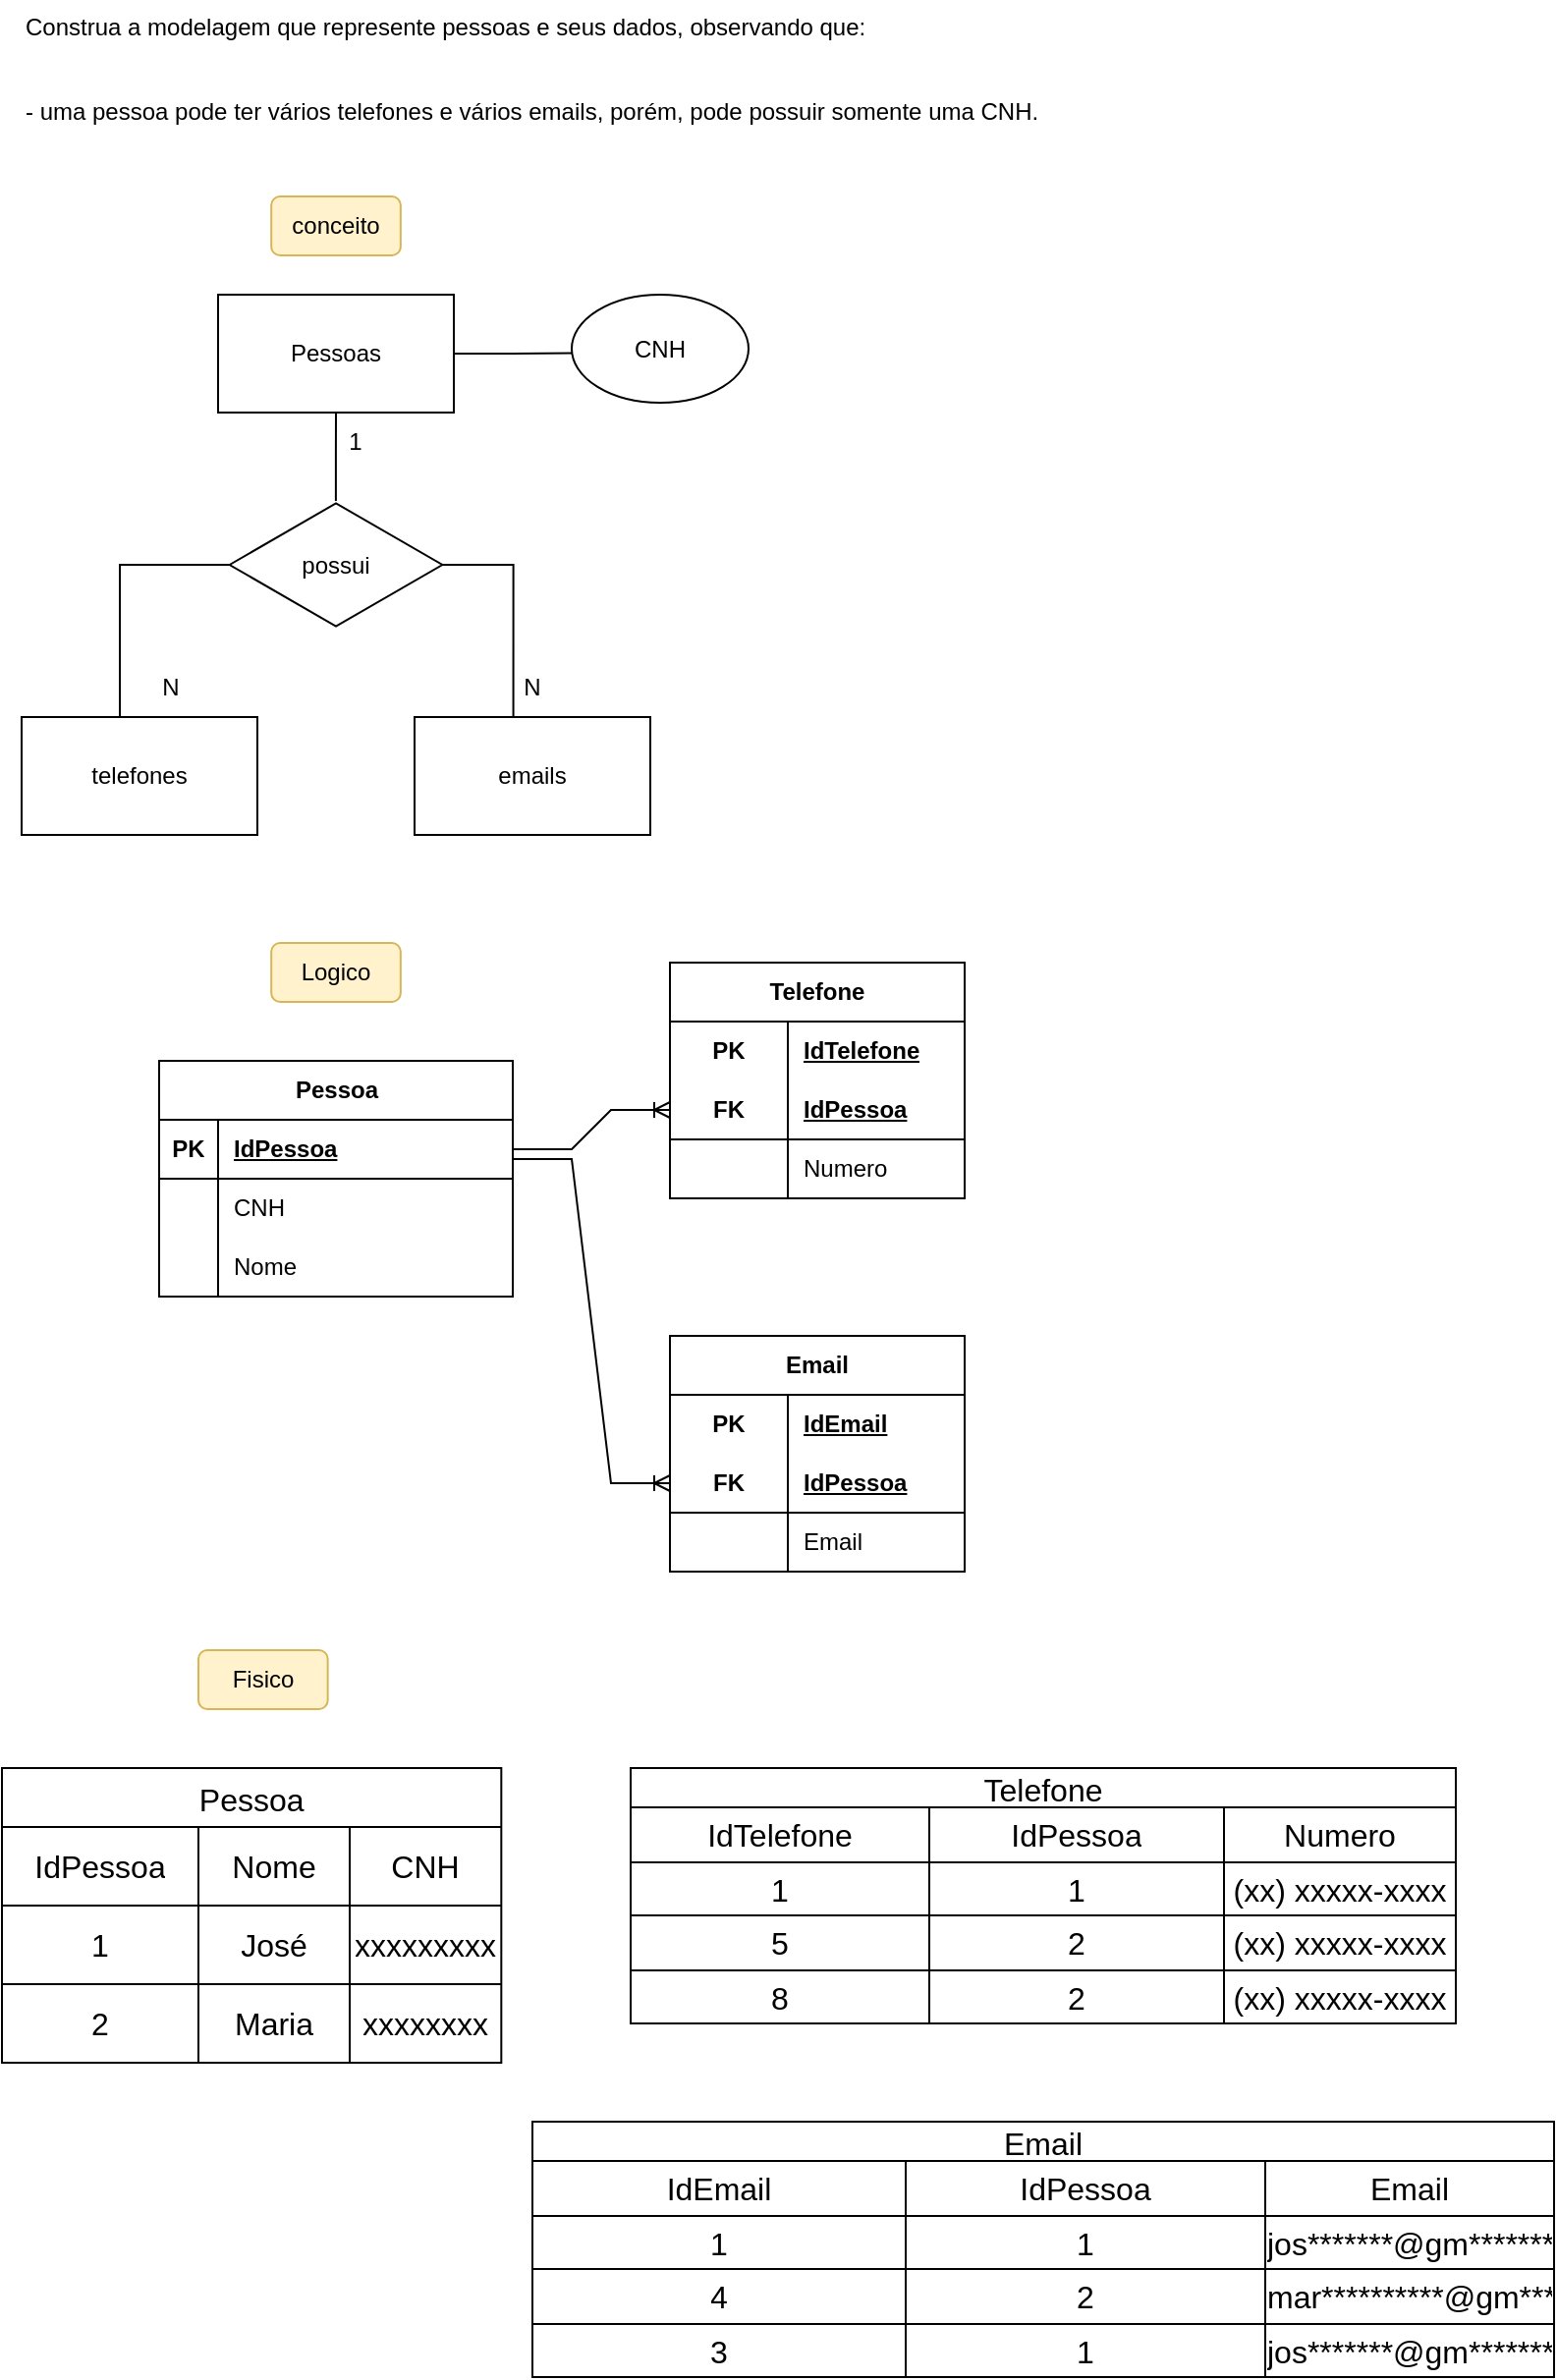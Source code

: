 <mxfile version="21.6.5" type="device">
  <diagram id="C5RBs43oDa-KdzZeNtuy" name="Page-1">
    <mxGraphModel dx="1036" dy="617" grid="1" gridSize="10" guides="1" tooltips="1" connect="1" arrows="1" fold="1" page="1" pageScale="1" pageWidth="827" pageHeight="1169" math="0" shadow="0">
      <root>
        <mxCell id="WIyWlLk6GJQsqaUBKTNV-0" />
        <mxCell id="WIyWlLk6GJQsqaUBKTNV-1" parent="WIyWlLk6GJQsqaUBKTNV-0" />
        <mxCell id="YR-QyGzAPfWDyEExHiRZ-4" style="edgeStyle=orthogonalEdgeStyle;rounded=0;orthogonalLoop=1;jettySize=auto;html=1;entryX=0.5;entryY=1;entryDx=0;entryDy=0;endArrow=none;endFill=0;" parent="WIyWlLk6GJQsqaUBKTNV-1" source="OP45eXiT8wmOVoESfCre-8" target="YR-QyGzAPfWDyEExHiRZ-0" edge="1">
          <mxGeometry relative="1" as="geometry">
            <Array as="points" />
          </mxGeometry>
        </mxCell>
        <mxCell id="YR-QyGzAPfWDyEExHiRZ-7" style="edgeStyle=orthogonalEdgeStyle;rounded=0;orthogonalLoop=1;jettySize=auto;html=1;entryX=0.338;entryY=1.035;entryDx=0;entryDy=0;entryPerimeter=0;endArrow=none;endFill=0;" parent="WIyWlLk6GJQsqaUBKTNV-1" source="OP45eXiT8wmOVoESfCre-8" target="OP45eXiT8wmOVoESfCre-15" edge="1">
          <mxGeometry relative="1" as="geometry" />
        </mxCell>
        <mxCell id="YR-QyGzAPfWDyEExHiRZ-8" style="edgeStyle=orthogonalEdgeStyle;rounded=0;orthogonalLoop=1;jettySize=auto;html=1;entryX=0.082;entryY=1.004;entryDx=0;entryDy=0;entryPerimeter=0;endArrow=none;endFill=0;" parent="WIyWlLk6GJQsqaUBKTNV-1" source="OP45eXiT8wmOVoESfCre-8" target="OP45eXiT8wmOVoESfCre-14" edge="1">
          <mxGeometry relative="1" as="geometry">
            <Array as="points">
              <mxPoint x="80" y="328" />
              <mxPoint x="80" y="405" />
            </Array>
          </mxGeometry>
        </mxCell>
        <mxCell id="OP45eXiT8wmOVoESfCre-8" value="possui" style="html=1;whiteSpace=wrap;aspect=fixed;shape=isoRectangle;" parent="WIyWlLk6GJQsqaUBKTNV-1" vertex="1">
          <mxGeometry x="135.84" y="295" width="108.33" height="65" as="geometry" />
        </mxCell>
        <mxCell id="OP45eXiT8wmOVoESfCre-11" value="1" style="text;html=1;strokeColor=none;fillColor=none;align=center;verticalAlign=middle;whiteSpace=wrap;rounded=0;" parent="WIyWlLk6GJQsqaUBKTNV-1" vertex="1">
          <mxGeometry x="170" y="250" width="60" height="30" as="geometry" />
        </mxCell>
        <mxCell id="OP45eXiT8wmOVoESfCre-14" value="N" style="text;html=1;strokeColor=none;fillColor=none;align=center;verticalAlign=middle;whiteSpace=wrap;rounded=0;" parent="WIyWlLk6GJQsqaUBKTNV-1" vertex="1">
          <mxGeometry x="75.84" y="375" width="60" height="30" as="geometry" />
        </mxCell>
        <mxCell id="OP45eXiT8wmOVoESfCre-15" value="N" style="text;html=1;strokeColor=none;fillColor=none;align=center;verticalAlign=middle;whiteSpace=wrap;rounded=0;" parent="WIyWlLk6GJQsqaUBKTNV-1" vertex="1">
          <mxGeometry x="260" y="375" width="60" height="30" as="geometry" />
        </mxCell>
        <mxCell id="YR-QyGzAPfWDyEExHiRZ-11" style="edgeStyle=orthogonalEdgeStyle;rounded=0;orthogonalLoop=1;jettySize=auto;html=1;entryX=0.006;entryY=0.54;entryDx=0;entryDy=0;entryPerimeter=0;endArrow=none;endFill=0;" parent="WIyWlLk6GJQsqaUBKTNV-1" source="YR-QyGzAPfWDyEExHiRZ-0" target="YR-QyGzAPfWDyEExHiRZ-10" edge="1">
          <mxGeometry relative="1" as="geometry" />
        </mxCell>
        <mxCell id="YR-QyGzAPfWDyEExHiRZ-0" value="Pessoas" style="rounded=0;whiteSpace=wrap;html=1;" parent="WIyWlLk6GJQsqaUBKTNV-1" vertex="1">
          <mxGeometry x="130" y="190" width="120" height="60" as="geometry" />
        </mxCell>
        <mxCell id="YR-QyGzAPfWDyEExHiRZ-5" value="telefones" style="rounded=0;whiteSpace=wrap;html=1;" parent="WIyWlLk6GJQsqaUBKTNV-1" vertex="1">
          <mxGeometry x="30" y="405" width="120" height="60" as="geometry" />
        </mxCell>
        <mxCell id="YR-QyGzAPfWDyEExHiRZ-6" value="emails" style="rounded=0;whiteSpace=wrap;html=1;" parent="WIyWlLk6GJQsqaUBKTNV-1" vertex="1">
          <mxGeometry x="230" y="405" width="120" height="60" as="geometry" />
        </mxCell>
        <mxCell id="YR-QyGzAPfWDyEExHiRZ-10" value="CNH" style="ellipse;whiteSpace=wrap;html=1;" parent="WIyWlLk6GJQsqaUBKTNV-1" vertex="1">
          <mxGeometry x="310" y="190" width="90" height="55" as="geometry" />
        </mxCell>
        <mxCell id="vU0QSqsopvDjh8uXbhII-0" value="Construa a modelagem que represente pessoas e seus dados, observando que:&#xa;&#xa;&#xa;- uma pessoa pode ter vários telefones e vários emails, porém, pode possuir somente uma CNH." style="text;whiteSpace=wrap;" parent="WIyWlLk6GJQsqaUBKTNV-1" vertex="1">
          <mxGeometry x="30" y="40" width="560" height="80" as="geometry" />
        </mxCell>
        <mxCell id="LzH7GD0tBU6eNqVefj6r-0" value="conceito" style="rounded=1;whiteSpace=wrap;html=1;fillColor=#fff2cc;strokeColor=#d6b656;" parent="WIyWlLk6GJQsqaUBKTNV-1" vertex="1">
          <mxGeometry x="157.09" y="140" width="65.83" height="30" as="geometry" />
        </mxCell>
        <mxCell id="LzH7GD0tBU6eNqVefj6r-1" value="Logico" style="rounded=1;whiteSpace=wrap;html=1;fillColor=#fff2cc;strokeColor=#d6b656;" parent="WIyWlLk6GJQsqaUBKTNV-1" vertex="1">
          <mxGeometry x="157.09" y="520" width="65.83" height="30" as="geometry" />
        </mxCell>
        <mxCell id="LzH7GD0tBU6eNqVefj6r-2" value="Pessoa" style="shape=table;startSize=30;container=1;collapsible=1;childLayout=tableLayout;fixedRows=1;rowLines=0;fontStyle=1;align=center;resizeLast=1;html=1;" parent="WIyWlLk6GJQsqaUBKTNV-1" vertex="1">
          <mxGeometry x="100" y="580" width="180" height="120" as="geometry" />
        </mxCell>
        <mxCell id="LzH7GD0tBU6eNqVefj6r-3" value="" style="shape=tableRow;horizontal=0;startSize=0;swimlaneHead=0;swimlaneBody=0;fillColor=none;collapsible=0;dropTarget=0;points=[[0,0.5],[1,0.5]];portConstraint=eastwest;top=0;left=0;right=0;bottom=1;" parent="LzH7GD0tBU6eNqVefj6r-2" vertex="1">
          <mxGeometry y="30" width="180" height="30" as="geometry" />
        </mxCell>
        <mxCell id="LzH7GD0tBU6eNqVefj6r-4" value="PK" style="shape=partialRectangle;connectable=0;fillColor=none;top=0;left=0;bottom=0;right=0;fontStyle=1;overflow=hidden;whiteSpace=wrap;html=1;" parent="LzH7GD0tBU6eNqVefj6r-3" vertex="1">
          <mxGeometry width="30" height="30" as="geometry">
            <mxRectangle width="30" height="30" as="alternateBounds" />
          </mxGeometry>
        </mxCell>
        <mxCell id="LzH7GD0tBU6eNqVefj6r-5" value="IdPessoa" style="shape=partialRectangle;connectable=0;fillColor=none;top=0;left=0;bottom=0;right=0;align=left;spacingLeft=6;fontStyle=5;overflow=hidden;whiteSpace=wrap;html=1;" parent="LzH7GD0tBU6eNqVefj6r-3" vertex="1">
          <mxGeometry x="30" width="150" height="30" as="geometry">
            <mxRectangle width="150" height="30" as="alternateBounds" />
          </mxGeometry>
        </mxCell>
        <mxCell id="LzH7GD0tBU6eNqVefj6r-6" value="" style="shape=tableRow;horizontal=0;startSize=0;swimlaneHead=0;swimlaneBody=0;fillColor=none;collapsible=0;dropTarget=0;points=[[0,0.5],[1,0.5]];portConstraint=eastwest;top=0;left=0;right=0;bottom=0;" parent="LzH7GD0tBU6eNqVefj6r-2" vertex="1">
          <mxGeometry y="60" width="180" height="30" as="geometry" />
        </mxCell>
        <mxCell id="LzH7GD0tBU6eNqVefj6r-7" value="" style="shape=partialRectangle;connectable=0;fillColor=none;top=0;left=0;bottom=0;right=0;editable=1;overflow=hidden;whiteSpace=wrap;html=1;" parent="LzH7GD0tBU6eNqVefj6r-6" vertex="1">
          <mxGeometry width="30" height="30" as="geometry">
            <mxRectangle width="30" height="30" as="alternateBounds" />
          </mxGeometry>
        </mxCell>
        <mxCell id="LzH7GD0tBU6eNqVefj6r-8" value="CNH" style="shape=partialRectangle;connectable=0;fillColor=none;top=0;left=0;bottom=0;right=0;align=left;spacingLeft=6;overflow=hidden;whiteSpace=wrap;html=1;" parent="LzH7GD0tBU6eNqVefj6r-6" vertex="1">
          <mxGeometry x="30" width="150" height="30" as="geometry">
            <mxRectangle width="150" height="30" as="alternateBounds" />
          </mxGeometry>
        </mxCell>
        <mxCell id="LzH7GD0tBU6eNqVefj6r-9" value="" style="shape=tableRow;horizontal=0;startSize=0;swimlaneHead=0;swimlaneBody=0;fillColor=none;collapsible=0;dropTarget=0;points=[[0,0.5],[1,0.5]];portConstraint=eastwest;top=0;left=0;right=0;bottom=0;" parent="LzH7GD0tBU6eNqVefj6r-2" vertex="1">
          <mxGeometry y="90" width="180" height="30" as="geometry" />
        </mxCell>
        <mxCell id="LzH7GD0tBU6eNqVefj6r-10" value="" style="shape=partialRectangle;connectable=0;fillColor=none;top=0;left=0;bottom=0;right=0;editable=1;overflow=hidden;whiteSpace=wrap;html=1;" parent="LzH7GD0tBU6eNqVefj6r-9" vertex="1">
          <mxGeometry width="30" height="30" as="geometry">
            <mxRectangle width="30" height="30" as="alternateBounds" />
          </mxGeometry>
        </mxCell>
        <mxCell id="LzH7GD0tBU6eNqVefj6r-11" value="Nome" style="shape=partialRectangle;connectable=0;fillColor=none;top=0;left=0;bottom=0;right=0;align=left;spacingLeft=6;overflow=hidden;whiteSpace=wrap;html=1;" parent="LzH7GD0tBU6eNqVefj6r-9" vertex="1">
          <mxGeometry x="30" width="150" height="30" as="geometry">
            <mxRectangle width="150" height="30" as="alternateBounds" />
          </mxGeometry>
        </mxCell>
        <mxCell id="ucMvv0VgBF_GwVwZm3p2-0" value="Telefone" style="shape=table;startSize=30;container=1;collapsible=1;childLayout=tableLayout;fixedRows=1;rowLines=0;fontStyle=1;align=center;resizeLast=1;html=1;whiteSpace=wrap;" parent="WIyWlLk6GJQsqaUBKTNV-1" vertex="1">
          <mxGeometry x="360" y="530" width="150" height="120" as="geometry" />
        </mxCell>
        <mxCell id="ucMvv0VgBF_GwVwZm3p2-1" value="" style="shape=tableRow;horizontal=0;startSize=0;swimlaneHead=0;swimlaneBody=0;fillColor=none;collapsible=0;dropTarget=0;points=[[0,0.5],[1,0.5]];portConstraint=eastwest;top=0;left=0;right=0;bottom=0;html=1;" parent="ucMvv0VgBF_GwVwZm3p2-0" vertex="1">
          <mxGeometry y="30" width="150" height="30" as="geometry" />
        </mxCell>
        <mxCell id="ucMvv0VgBF_GwVwZm3p2-2" value="PK" style="shape=partialRectangle;connectable=0;fillColor=none;top=0;left=0;bottom=0;right=0;fontStyle=1;overflow=hidden;html=1;whiteSpace=wrap;" parent="ucMvv0VgBF_GwVwZm3p2-1" vertex="1">
          <mxGeometry width="60" height="30" as="geometry">
            <mxRectangle width="60" height="30" as="alternateBounds" />
          </mxGeometry>
        </mxCell>
        <mxCell id="ucMvv0VgBF_GwVwZm3p2-3" value="IdTelefone" style="shape=partialRectangle;connectable=0;fillColor=none;top=0;left=0;bottom=0;right=0;align=left;spacingLeft=6;fontStyle=5;overflow=hidden;html=1;whiteSpace=wrap;" parent="ucMvv0VgBF_GwVwZm3p2-1" vertex="1">
          <mxGeometry x="60" width="90" height="30" as="geometry">
            <mxRectangle width="90" height="30" as="alternateBounds" />
          </mxGeometry>
        </mxCell>
        <mxCell id="ucMvv0VgBF_GwVwZm3p2-4" value="" style="shape=tableRow;horizontal=0;startSize=0;swimlaneHead=0;swimlaneBody=0;fillColor=none;collapsible=0;dropTarget=0;points=[[0,0.5],[1,0.5]];portConstraint=eastwest;top=0;left=0;right=0;bottom=1;html=1;" parent="ucMvv0VgBF_GwVwZm3p2-0" vertex="1">
          <mxGeometry y="60" width="150" height="30" as="geometry" />
        </mxCell>
        <mxCell id="ucMvv0VgBF_GwVwZm3p2-5" value="FK" style="shape=partialRectangle;connectable=0;fillColor=none;top=0;left=0;bottom=0;right=0;fontStyle=1;overflow=hidden;html=1;whiteSpace=wrap;" parent="ucMvv0VgBF_GwVwZm3p2-4" vertex="1">
          <mxGeometry width="60" height="30" as="geometry">
            <mxRectangle width="60" height="30" as="alternateBounds" />
          </mxGeometry>
        </mxCell>
        <mxCell id="ucMvv0VgBF_GwVwZm3p2-6" value="IdPessoa" style="shape=partialRectangle;connectable=0;fillColor=none;top=0;left=0;bottom=0;right=0;align=left;spacingLeft=6;fontStyle=5;overflow=hidden;html=1;whiteSpace=wrap;" parent="ucMvv0VgBF_GwVwZm3p2-4" vertex="1">
          <mxGeometry x="60" width="90" height="30" as="geometry">
            <mxRectangle width="90" height="30" as="alternateBounds" />
          </mxGeometry>
        </mxCell>
        <mxCell id="ucMvv0VgBF_GwVwZm3p2-7" value="" style="shape=tableRow;horizontal=0;startSize=0;swimlaneHead=0;swimlaneBody=0;fillColor=none;collapsible=0;dropTarget=0;points=[[0,0.5],[1,0.5]];portConstraint=eastwest;top=0;left=0;right=0;bottom=0;html=1;" parent="ucMvv0VgBF_GwVwZm3p2-0" vertex="1">
          <mxGeometry y="90" width="150" height="30" as="geometry" />
        </mxCell>
        <mxCell id="ucMvv0VgBF_GwVwZm3p2-8" value="" style="shape=partialRectangle;connectable=0;fillColor=none;top=0;left=0;bottom=0;right=0;editable=1;overflow=hidden;html=1;whiteSpace=wrap;" parent="ucMvv0VgBF_GwVwZm3p2-7" vertex="1">
          <mxGeometry width="60" height="30" as="geometry">
            <mxRectangle width="60" height="30" as="alternateBounds" />
          </mxGeometry>
        </mxCell>
        <mxCell id="ucMvv0VgBF_GwVwZm3p2-9" value="Numero" style="shape=partialRectangle;connectable=0;fillColor=none;top=0;left=0;bottom=0;right=0;align=left;spacingLeft=6;overflow=hidden;html=1;whiteSpace=wrap;" parent="ucMvv0VgBF_GwVwZm3p2-7" vertex="1">
          <mxGeometry x="60" width="90" height="30" as="geometry">
            <mxRectangle width="90" height="30" as="alternateBounds" />
          </mxGeometry>
        </mxCell>
        <mxCell id="ucMvv0VgBF_GwVwZm3p2-13" value="Email" style="shape=table;startSize=30;container=1;collapsible=1;childLayout=tableLayout;fixedRows=1;rowLines=0;fontStyle=1;align=center;resizeLast=1;html=1;whiteSpace=wrap;" parent="WIyWlLk6GJQsqaUBKTNV-1" vertex="1">
          <mxGeometry x="360" y="720" width="150" height="120" as="geometry" />
        </mxCell>
        <mxCell id="ucMvv0VgBF_GwVwZm3p2-14" value="" style="shape=tableRow;horizontal=0;startSize=0;swimlaneHead=0;swimlaneBody=0;fillColor=none;collapsible=0;dropTarget=0;points=[[0,0.5],[1,0.5]];portConstraint=eastwest;top=0;left=0;right=0;bottom=0;html=1;" parent="ucMvv0VgBF_GwVwZm3p2-13" vertex="1">
          <mxGeometry y="30" width="150" height="30" as="geometry" />
        </mxCell>
        <mxCell id="ucMvv0VgBF_GwVwZm3p2-15" value="PK" style="shape=partialRectangle;connectable=0;fillColor=none;top=0;left=0;bottom=0;right=0;fontStyle=1;overflow=hidden;html=1;whiteSpace=wrap;" parent="ucMvv0VgBF_GwVwZm3p2-14" vertex="1">
          <mxGeometry width="60" height="30" as="geometry">
            <mxRectangle width="60" height="30" as="alternateBounds" />
          </mxGeometry>
        </mxCell>
        <mxCell id="ucMvv0VgBF_GwVwZm3p2-16" value="IdEmail" style="shape=partialRectangle;connectable=0;fillColor=none;top=0;left=0;bottom=0;right=0;align=left;spacingLeft=6;fontStyle=5;overflow=hidden;html=1;whiteSpace=wrap;" parent="ucMvv0VgBF_GwVwZm3p2-14" vertex="1">
          <mxGeometry x="60" width="90" height="30" as="geometry">
            <mxRectangle width="90" height="30" as="alternateBounds" />
          </mxGeometry>
        </mxCell>
        <mxCell id="ucMvv0VgBF_GwVwZm3p2-17" value="" style="shape=tableRow;horizontal=0;startSize=0;swimlaneHead=0;swimlaneBody=0;fillColor=none;collapsible=0;dropTarget=0;points=[[0,0.5],[1,0.5]];portConstraint=eastwest;top=0;left=0;right=0;bottom=1;html=1;" parent="ucMvv0VgBF_GwVwZm3p2-13" vertex="1">
          <mxGeometry y="60" width="150" height="30" as="geometry" />
        </mxCell>
        <mxCell id="ucMvv0VgBF_GwVwZm3p2-18" value="FK" style="shape=partialRectangle;connectable=0;fillColor=none;top=0;left=0;bottom=0;right=0;fontStyle=1;overflow=hidden;html=1;whiteSpace=wrap;" parent="ucMvv0VgBF_GwVwZm3p2-17" vertex="1">
          <mxGeometry width="60" height="30" as="geometry">
            <mxRectangle width="60" height="30" as="alternateBounds" />
          </mxGeometry>
        </mxCell>
        <mxCell id="ucMvv0VgBF_GwVwZm3p2-19" value="IdPessoa" style="shape=partialRectangle;connectable=0;fillColor=none;top=0;left=0;bottom=0;right=0;align=left;spacingLeft=6;fontStyle=5;overflow=hidden;html=1;whiteSpace=wrap;" parent="ucMvv0VgBF_GwVwZm3p2-17" vertex="1">
          <mxGeometry x="60" width="90" height="30" as="geometry">
            <mxRectangle width="90" height="30" as="alternateBounds" />
          </mxGeometry>
        </mxCell>
        <mxCell id="ucMvv0VgBF_GwVwZm3p2-20" value="" style="shape=tableRow;horizontal=0;startSize=0;swimlaneHead=0;swimlaneBody=0;fillColor=none;collapsible=0;dropTarget=0;points=[[0,0.5],[1,0.5]];portConstraint=eastwest;top=0;left=0;right=0;bottom=0;html=1;" parent="ucMvv0VgBF_GwVwZm3p2-13" vertex="1">
          <mxGeometry y="90" width="150" height="30" as="geometry" />
        </mxCell>
        <mxCell id="ucMvv0VgBF_GwVwZm3p2-21" value="" style="shape=partialRectangle;connectable=0;fillColor=none;top=0;left=0;bottom=0;right=0;editable=1;overflow=hidden;html=1;whiteSpace=wrap;" parent="ucMvv0VgBF_GwVwZm3p2-20" vertex="1">
          <mxGeometry width="60" height="30" as="geometry">
            <mxRectangle width="60" height="30" as="alternateBounds" />
          </mxGeometry>
        </mxCell>
        <mxCell id="ucMvv0VgBF_GwVwZm3p2-22" value="Email" style="shape=partialRectangle;connectable=0;fillColor=none;top=0;left=0;bottom=0;right=0;align=left;spacingLeft=6;overflow=hidden;html=1;whiteSpace=wrap;" parent="ucMvv0VgBF_GwVwZm3p2-20" vertex="1">
          <mxGeometry x="60" width="90" height="30" as="geometry">
            <mxRectangle width="90" height="30" as="alternateBounds" />
          </mxGeometry>
        </mxCell>
        <mxCell id="ucMvv0VgBF_GwVwZm3p2-23" value="" style="edgeStyle=entityRelationEdgeStyle;fontSize=12;html=1;endArrow=ERoneToMany;rounded=0;entryX=0;entryY=0.5;entryDx=0;entryDy=0;" parent="WIyWlLk6GJQsqaUBKTNV-1" target="ucMvv0VgBF_GwVwZm3p2-17" edge="1">
          <mxGeometry width="100" height="100" relative="1" as="geometry">
            <mxPoint x="280" y="630" as="sourcePoint" />
            <mxPoint x="490" y="590" as="targetPoint" />
          </mxGeometry>
        </mxCell>
        <mxCell id="ucMvv0VgBF_GwVwZm3p2-24" value="" style="edgeStyle=entityRelationEdgeStyle;fontSize=12;html=1;endArrow=ERoneToMany;rounded=0;entryX=0;entryY=0.5;entryDx=0;entryDy=0;exitX=1;exitY=0.5;exitDx=0;exitDy=0;" parent="WIyWlLk6GJQsqaUBKTNV-1" source="LzH7GD0tBU6eNqVefj6r-3" target="ucMvv0VgBF_GwVwZm3p2-4" edge="1">
          <mxGeometry width="100" height="100" relative="1" as="geometry">
            <mxPoint x="390" y="690" as="sourcePoint" />
            <mxPoint x="490" y="590" as="targetPoint" />
          </mxGeometry>
        </mxCell>
        <mxCell id="ucMvv0VgBF_GwVwZm3p2-25" value="Fisico" style="rounded=1;whiteSpace=wrap;html=1;fillColor=#fff2cc;strokeColor=#d6b656;" parent="WIyWlLk6GJQsqaUBKTNV-1" vertex="1">
          <mxGeometry x="120" y="880" width="65.83" height="30" as="geometry" />
        </mxCell>
        <mxCell id="ucMvv0VgBF_GwVwZm3p2-26" value="Pessoa" style="shape=table;startSize=30;container=1;collapsible=0;childLayout=tableLayout;strokeColor=default;fontSize=16;" parent="WIyWlLk6GJQsqaUBKTNV-1" vertex="1">
          <mxGeometry x="20" y="940" width="254.16" height="150" as="geometry" />
        </mxCell>
        <mxCell id="ucMvv0VgBF_GwVwZm3p2-27" value="" style="shape=tableRow;horizontal=0;startSize=0;swimlaneHead=0;swimlaneBody=0;strokeColor=inherit;top=0;left=0;bottom=0;right=0;collapsible=0;dropTarget=0;fillColor=none;points=[[0,0.5],[1,0.5]];portConstraint=eastwest;fontSize=16;" parent="ucMvv0VgBF_GwVwZm3p2-26" vertex="1">
          <mxGeometry y="30" width="254.16" height="40" as="geometry" />
        </mxCell>
        <mxCell id="ucMvv0VgBF_GwVwZm3p2-28" value="IdPessoa" style="shape=partialRectangle;html=1;whiteSpace=wrap;connectable=0;strokeColor=inherit;overflow=hidden;fillColor=none;top=0;left=0;bottom=0;right=0;pointerEvents=1;fontSize=16;" parent="ucMvv0VgBF_GwVwZm3p2-27" vertex="1">
          <mxGeometry width="100" height="40" as="geometry">
            <mxRectangle width="100" height="40" as="alternateBounds" />
          </mxGeometry>
        </mxCell>
        <mxCell id="ucMvv0VgBF_GwVwZm3p2-29" value="Nome" style="shape=partialRectangle;html=1;whiteSpace=wrap;connectable=0;strokeColor=inherit;overflow=hidden;fillColor=none;top=0;left=0;bottom=0;right=0;pointerEvents=1;fontSize=16;" parent="ucMvv0VgBF_GwVwZm3p2-27" vertex="1">
          <mxGeometry x="100" width="77" height="40" as="geometry">
            <mxRectangle width="77" height="40" as="alternateBounds" />
          </mxGeometry>
        </mxCell>
        <mxCell id="CD042jfluql6I0rZeRhV-0" value="CNH" style="shape=partialRectangle;html=1;whiteSpace=wrap;connectable=0;strokeColor=inherit;overflow=hidden;fillColor=none;top=0;left=0;bottom=0;right=0;pointerEvents=1;fontSize=16;" vertex="1" parent="ucMvv0VgBF_GwVwZm3p2-27">
          <mxGeometry x="177" width="77" height="40" as="geometry">
            <mxRectangle width="77" height="40" as="alternateBounds" />
          </mxGeometry>
        </mxCell>
        <mxCell id="ucMvv0VgBF_GwVwZm3p2-31" value="" style="shape=tableRow;horizontal=0;startSize=0;swimlaneHead=0;swimlaneBody=0;strokeColor=inherit;top=0;left=0;bottom=0;right=0;collapsible=0;dropTarget=0;fillColor=none;points=[[0,0.5],[1,0.5]];portConstraint=eastwest;fontSize=16;" parent="ucMvv0VgBF_GwVwZm3p2-26" vertex="1">
          <mxGeometry y="70" width="254.16" height="40" as="geometry" />
        </mxCell>
        <mxCell id="ucMvv0VgBF_GwVwZm3p2-32" value="1" style="shape=partialRectangle;html=1;whiteSpace=wrap;connectable=0;strokeColor=inherit;overflow=hidden;fillColor=none;top=0;left=0;bottom=0;right=0;pointerEvents=1;fontSize=16;" parent="ucMvv0VgBF_GwVwZm3p2-31" vertex="1">
          <mxGeometry width="100" height="40" as="geometry">
            <mxRectangle width="100" height="40" as="alternateBounds" />
          </mxGeometry>
        </mxCell>
        <mxCell id="ucMvv0VgBF_GwVwZm3p2-33" value="José" style="shape=partialRectangle;html=1;whiteSpace=wrap;connectable=0;strokeColor=inherit;overflow=hidden;fillColor=none;top=0;left=0;bottom=0;right=0;pointerEvents=1;fontSize=16;" parent="ucMvv0VgBF_GwVwZm3p2-31" vertex="1">
          <mxGeometry x="100" width="77" height="40" as="geometry">
            <mxRectangle width="77" height="40" as="alternateBounds" />
          </mxGeometry>
        </mxCell>
        <mxCell id="CD042jfluql6I0rZeRhV-1" value="xxxxxxxxx" style="shape=partialRectangle;html=1;whiteSpace=wrap;connectable=0;strokeColor=inherit;overflow=hidden;fillColor=none;top=0;left=0;bottom=0;right=0;pointerEvents=1;fontSize=16;" vertex="1" parent="ucMvv0VgBF_GwVwZm3p2-31">
          <mxGeometry x="177" width="77" height="40" as="geometry">
            <mxRectangle width="77" height="40" as="alternateBounds" />
          </mxGeometry>
        </mxCell>
        <mxCell id="ucMvv0VgBF_GwVwZm3p2-35" value="" style="shape=tableRow;horizontal=0;startSize=0;swimlaneHead=0;swimlaneBody=0;strokeColor=inherit;top=0;left=0;bottom=0;right=0;collapsible=0;dropTarget=0;fillColor=none;points=[[0,0.5],[1,0.5]];portConstraint=eastwest;fontSize=16;" parent="ucMvv0VgBF_GwVwZm3p2-26" vertex="1">
          <mxGeometry y="110" width="254.16" height="40" as="geometry" />
        </mxCell>
        <mxCell id="ucMvv0VgBF_GwVwZm3p2-36" value="2" style="shape=partialRectangle;html=1;whiteSpace=wrap;connectable=0;strokeColor=inherit;overflow=hidden;fillColor=none;top=0;left=0;bottom=0;right=0;pointerEvents=1;fontSize=16;" parent="ucMvv0VgBF_GwVwZm3p2-35" vertex="1">
          <mxGeometry width="100" height="40" as="geometry">
            <mxRectangle width="100" height="40" as="alternateBounds" />
          </mxGeometry>
        </mxCell>
        <mxCell id="ucMvv0VgBF_GwVwZm3p2-37" value="Maria" style="shape=partialRectangle;html=1;whiteSpace=wrap;connectable=0;strokeColor=inherit;overflow=hidden;fillColor=none;top=0;left=0;bottom=0;right=0;pointerEvents=1;fontSize=16;" parent="ucMvv0VgBF_GwVwZm3p2-35" vertex="1">
          <mxGeometry x="100" width="77" height="40" as="geometry">
            <mxRectangle width="77" height="40" as="alternateBounds" />
          </mxGeometry>
        </mxCell>
        <mxCell id="CD042jfluql6I0rZeRhV-2" value="xxxxxxxx" style="shape=partialRectangle;html=1;whiteSpace=wrap;connectable=0;strokeColor=inherit;overflow=hidden;fillColor=none;top=0;left=0;bottom=0;right=0;pointerEvents=1;fontSize=16;" vertex="1" parent="ucMvv0VgBF_GwVwZm3p2-35">
          <mxGeometry x="177" width="77" height="40" as="geometry">
            <mxRectangle width="77" height="40" as="alternateBounds" />
          </mxGeometry>
        </mxCell>
        <mxCell id="WgWCgmtkemO0FHGTaEKe-0" value="Telefone" style="shape=table;startSize=20;container=1;collapsible=0;childLayout=tableLayout;strokeColor=default;fontSize=16;" parent="WIyWlLk6GJQsqaUBKTNV-1" vertex="1">
          <mxGeometry x="340" y="940" width="420" height="130" as="geometry" />
        </mxCell>
        <mxCell id="WgWCgmtkemO0FHGTaEKe-1" value="" style="shape=tableRow;horizontal=0;startSize=0;swimlaneHead=0;swimlaneBody=0;strokeColor=inherit;top=0;left=0;bottom=0;right=0;collapsible=0;dropTarget=0;fillColor=none;points=[[0,0.5],[1,0.5]];portConstraint=eastwest;fontSize=16;" parent="WgWCgmtkemO0FHGTaEKe-0" vertex="1">
          <mxGeometry y="20" width="420" height="28" as="geometry" />
        </mxCell>
        <mxCell id="WgWCgmtkemO0FHGTaEKe-10" value="IdTelefone" style="shape=partialRectangle;html=1;whiteSpace=wrap;connectable=0;strokeColor=inherit;overflow=hidden;fillColor=none;top=0;left=0;bottom=0;right=0;pointerEvents=1;fontSize=16;" parent="WgWCgmtkemO0FHGTaEKe-1" vertex="1">
          <mxGeometry width="152" height="28" as="geometry">
            <mxRectangle width="152" height="28" as="alternateBounds" />
          </mxGeometry>
        </mxCell>
        <mxCell id="WgWCgmtkemO0FHGTaEKe-2" value="IdPessoa" style="shape=partialRectangle;html=1;whiteSpace=wrap;connectable=0;strokeColor=inherit;overflow=hidden;fillColor=none;top=0;left=0;bottom=0;right=0;pointerEvents=1;fontSize=16;" parent="WgWCgmtkemO0FHGTaEKe-1" vertex="1">
          <mxGeometry x="152" width="150" height="28" as="geometry">
            <mxRectangle width="150" height="28" as="alternateBounds" />
          </mxGeometry>
        </mxCell>
        <mxCell id="WgWCgmtkemO0FHGTaEKe-3" value="Numero" style="shape=partialRectangle;html=1;whiteSpace=wrap;connectable=0;strokeColor=inherit;overflow=hidden;fillColor=none;top=0;left=0;bottom=0;right=0;pointerEvents=1;fontSize=16;" parent="WgWCgmtkemO0FHGTaEKe-1" vertex="1">
          <mxGeometry x="302" width="118" height="28" as="geometry">
            <mxRectangle width="118" height="28" as="alternateBounds" />
          </mxGeometry>
        </mxCell>
        <mxCell id="WgWCgmtkemO0FHGTaEKe-4" value="" style="shape=tableRow;horizontal=0;startSize=0;swimlaneHead=0;swimlaneBody=0;strokeColor=inherit;top=0;left=0;bottom=0;right=0;collapsible=0;dropTarget=0;fillColor=none;points=[[0,0.5],[1,0.5]];portConstraint=eastwest;fontSize=16;" parent="WgWCgmtkemO0FHGTaEKe-0" vertex="1">
          <mxGeometry y="48" width="420" height="27" as="geometry" />
        </mxCell>
        <mxCell id="WgWCgmtkemO0FHGTaEKe-11" value="1" style="shape=partialRectangle;html=1;whiteSpace=wrap;connectable=0;strokeColor=inherit;overflow=hidden;fillColor=none;top=0;left=0;bottom=0;right=0;pointerEvents=1;fontSize=16;" parent="WgWCgmtkemO0FHGTaEKe-4" vertex="1">
          <mxGeometry width="152" height="27" as="geometry">
            <mxRectangle width="152" height="27" as="alternateBounds" />
          </mxGeometry>
        </mxCell>
        <mxCell id="WgWCgmtkemO0FHGTaEKe-5" value="1" style="shape=partialRectangle;html=1;whiteSpace=wrap;connectable=0;strokeColor=inherit;overflow=hidden;fillColor=none;top=0;left=0;bottom=0;right=0;pointerEvents=1;fontSize=16;" parent="WgWCgmtkemO0FHGTaEKe-4" vertex="1">
          <mxGeometry x="152" width="150" height="27" as="geometry">
            <mxRectangle width="150" height="27" as="alternateBounds" />
          </mxGeometry>
        </mxCell>
        <mxCell id="WgWCgmtkemO0FHGTaEKe-6" value="(xx) xxxxx-xxxx" style="shape=partialRectangle;html=1;whiteSpace=wrap;connectable=0;strokeColor=inherit;overflow=hidden;fillColor=none;top=0;left=0;bottom=0;right=0;pointerEvents=1;fontSize=16;" parent="WgWCgmtkemO0FHGTaEKe-4" vertex="1">
          <mxGeometry x="302" width="118" height="27" as="geometry">
            <mxRectangle width="118" height="27" as="alternateBounds" />
          </mxGeometry>
        </mxCell>
        <mxCell id="WgWCgmtkemO0FHGTaEKe-7" value="" style="shape=tableRow;horizontal=0;startSize=0;swimlaneHead=0;swimlaneBody=0;strokeColor=inherit;top=0;left=0;bottom=0;right=0;collapsible=0;dropTarget=0;fillColor=none;points=[[0,0.5],[1,0.5]];portConstraint=eastwest;fontSize=16;" parent="WgWCgmtkemO0FHGTaEKe-0" vertex="1">
          <mxGeometry y="75" width="420" height="28" as="geometry" />
        </mxCell>
        <mxCell id="WgWCgmtkemO0FHGTaEKe-12" value="5" style="shape=partialRectangle;html=1;whiteSpace=wrap;connectable=0;strokeColor=inherit;overflow=hidden;fillColor=none;top=0;left=0;bottom=0;right=0;pointerEvents=1;fontSize=16;" parent="WgWCgmtkemO0FHGTaEKe-7" vertex="1">
          <mxGeometry width="152" height="28" as="geometry">
            <mxRectangle width="152" height="28" as="alternateBounds" />
          </mxGeometry>
        </mxCell>
        <mxCell id="WgWCgmtkemO0FHGTaEKe-8" value="2" style="shape=partialRectangle;html=1;whiteSpace=wrap;connectable=0;strokeColor=inherit;overflow=hidden;fillColor=none;top=0;left=0;bottom=0;right=0;pointerEvents=1;fontSize=16;" parent="WgWCgmtkemO0FHGTaEKe-7" vertex="1">
          <mxGeometry x="152" width="150" height="28" as="geometry">
            <mxRectangle width="150" height="28" as="alternateBounds" />
          </mxGeometry>
        </mxCell>
        <mxCell id="WgWCgmtkemO0FHGTaEKe-9" value="(xx) xxxxx-xxxx" style="shape=partialRectangle;html=1;whiteSpace=wrap;connectable=0;strokeColor=inherit;overflow=hidden;fillColor=none;top=0;left=0;bottom=0;right=0;pointerEvents=1;fontSize=16;" parent="WgWCgmtkemO0FHGTaEKe-7" vertex="1">
          <mxGeometry x="302" width="118" height="28" as="geometry">
            <mxRectangle width="118" height="28" as="alternateBounds" />
          </mxGeometry>
        </mxCell>
        <mxCell id="WgWCgmtkemO0FHGTaEKe-13" style="shape=tableRow;horizontal=0;startSize=0;swimlaneHead=0;swimlaneBody=0;strokeColor=inherit;top=0;left=0;bottom=0;right=0;collapsible=0;dropTarget=0;fillColor=none;points=[[0,0.5],[1,0.5]];portConstraint=eastwest;fontSize=16;" parent="WgWCgmtkemO0FHGTaEKe-0" vertex="1">
          <mxGeometry y="103" width="420" height="27" as="geometry" />
        </mxCell>
        <mxCell id="WgWCgmtkemO0FHGTaEKe-14" value="8" style="shape=partialRectangle;html=1;whiteSpace=wrap;connectable=0;strokeColor=inherit;overflow=hidden;fillColor=none;top=0;left=0;bottom=0;right=0;pointerEvents=1;fontSize=16;" parent="WgWCgmtkemO0FHGTaEKe-13" vertex="1">
          <mxGeometry width="152" height="27" as="geometry">
            <mxRectangle width="152" height="27" as="alternateBounds" />
          </mxGeometry>
        </mxCell>
        <mxCell id="WgWCgmtkemO0FHGTaEKe-15" value="2" style="shape=partialRectangle;html=1;whiteSpace=wrap;connectable=0;strokeColor=inherit;overflow=hidden;fillColor=none;top=0;left=0;bottom=0;right=0;pointerEvents=1;fontSize=16;" parent="WgWCgmtkemO0FHGTaEKe-13" vertex="1">
          <mxGeometry x="152" width="150" height="27" as="geometry">
            <mxRectangle width="150" height="27" as="alternateBounds" />
          </mxGeometry>
        </mxCell>
        <mxCell id="WgWCgmtkemO0FHGTaEKe-16" value="(xx) xxxxx-xxxx" style="shape=partialRectangle;html=1;whiteSpace=wrap;connectable=0;strokeColor=inherit;overflow=hidden;fillColor=none;top=0;left=0;bottom=0;right=0;pointerEvents=1;fontSize=16;" parent="WgWCgmtkemO0FHGTaEKe-13" vertex="1">
          <mxGeometry x="302" width="118" height="27" as="geometry">
            <mxRectangle width="118" height="27" as="alternateBounds" />
          </mxGeometry>
        </mxCell>
        <mxCell id="WgWCgmtkemO0FHGTaEKe-17" value="Email" style="shape=table;startSize=20;container=1;collapsible=0;childLayout=tableLayout;strokeColor=default;fontSize=16;" parent="WIyWlLk6GJQsqaUBKTNV-1" vertex="1">
          <mxGeometry x="290" y="1120" width="520" height="130" as="geometry" />
        </mxCell>
        <mxCell id="WgWCgmtkemO0FHGTaEKe-18" value="" style="shape=tableRow;horizontal=0;startSize=0;swimlaneHead=0;swimlaneBody=0;strokeColor=inherit;top=0;left=0;bottom=0;right=0;collapsible=0;dropTarget=0;fillColor=none;points=[[0,0.5],[1,0.5]];portConstraint=eastwest;fontSize=16;" parent="WgWCgmtkemO0FHGTaEKe-17" vertex="1">
          <mxGeometry y="20" width="520" height="28" as="geometry" />
        </mxCell>
        <mxCell id="WgWCgmtkemO0FHGTaEKe-19" value="IdEmail" style="shape=partialRectangle;html=1;whiteSpace=wrap;connectable=0;strokeColor=inherit;overflow=hidden;fillColor=none;top=0;left=0;bottom=0;right=0;pointerEvents=1;fontSize=16;" parent="WgWCgmtkemO0FHGTaEKe-18" vertex="1">
          <mxGeometry width="190" height="28" as="geometry">
            <mxRectangle width="190" height="28" as="alternateBounds" />
          </mxGeometry>
        </mxCell>
        <mxCell id="WgWCgmtkemO0FHGTaEKe-20" value="IdPessoa" style="shape=partialRectangle;html=1;whiteSpace=wrap;connectable=0;strokeColor=inherit;overflow=hidden;fillColor=none;top=0;left=0;bottom=0;right=0;pointerEvents=1;fontSize=16;" parent="WgWCgmtkemO0FHGTaEKe-18" vertex="1">
          <mxGeometry x="190" width="183" height="28" as="geometry">
            <mxRectangle width="183" height="28" as="alternateBounds" />
          </mxGeometry>
        </mxCell>
        <mxCell id="WgWCgmtkemO0FHGTaEKe-21" value="Email" style="shape=partialRectangle;html=1;whiteSpace=wrap;connectable=0;strokeColor=inherit;overflow=hidden;fillColor=none;top=0;left=0;bottom=0;right=0;pointerEvents=1;fontSize=16;" parent="WgWCgmtkemO0FHGTaEKe-18" vertex="1">
          <mxGeometry x="373" width="147" height="28" as="geometry">
            <mxRectangle width="147" height="28" as="alternateBounds" />
          </mxGeometry>
        </mxCell>
        <mxCell id="WgWCgmtkemO0FHGTaEKe-22" value="" style="shape=tableRow;horizontal=0;startSize=0;swimlaneHead=0;swimlaneBody=0;strokeColor=inherit;top=0;left=0;bottom=0;right=0;collapsible=0;dropTarget=0;fillColor=none;points=[[0,0.5],[1,0.5]];portConstraint=eastwest;fontSize=16;" parent="WgWCgmtkemO0FHGTaEKe-17" vertex="1">
          <mxGeometry y="48" width="520" height="27" as="geometry" />
        </mxCell>
        <mxCell id="WgWCgmtkemO0FHGTaEKe-23" value="1" style="shape=partialRectangle;html=1;whiteSpace=wrap;connectable=0;strokeColor=inherit;overflow=hidden;fillColor=none;top=0;left=0;bottom=0;right=0;pointerEvents=1;fontSize=16;" parent="WgWCgmtkemO0FHGTaEKe-22" vertex="1">
          <mxGeometry width="190" height="27" as="geometry">
            <mxRectangle width="190" height="27" as="alternateBounds" />
          </mxGeometry>
        </mxCell>
        <mxCell id="WgWCgmtkemO0FHGTaEKe-24" value="1" style="shape=partialRectangle;html=1;whiteSpace=wrap;connectable=0;strokeColor=inherit;overflow=hidden;fillColor=none;top=0;left=0;bottom=0;right=0;pointerEvents=1;fontSize=16;" parent="WgWCgmtkemO0FHGTaEKe-22" vertex="1">
          <mxGeometry x="190" width="183" height="27" as="geometry">
            <mxRectangle width="183" height="27" as="alternateBounds" />
          </mxGeometry>
        </mxCell>
        <mxCell id="WgWCgmtkemO0FHGTaEKe-25" value="jos*******@gm*******" style="shape=partialRectangle;html=1;whiteSpace=wrap;connectable=0;strokeColor=inherit;overflow=hidden;fillColor=none;top=0;left=0;bottom=0;right=0;pointerEvents=1;fontSize=16;" parent="WgWCgmtkemO0FHGTaEKe-22" vertex="1">
          <mxGeometry x="373" width="147" height="27" as="geometry">
            <mxRectangle width="147" height="27" as="alternateBounds" />
          </mxGeometry>
        </mxCell>
        <mxCell id="WgWCgmtkemO0FHGTaEKe-26" value="" style="shape=tableRow;horizontal=0;startSize=0;swimlaneHead=0;swimlaneBody=0;strokeColor=inherit;top=0;left=0;bottom=0;right=0;collapsible=0;dropTarget=0;fillColor=none;points=[[0,0.5],[1,0.5]];portConstraint=eastwest;fontSize=16;" parent="WgWCgmtkemO0FHGTaEKe-17" vertex="1">
          <mxGeometry y="75" width="520" height="28" as="geometry" />
        </mxCell>
        <mxCell id="WgWCgmtkemO0FHGTaEKe-27" value="4" style="shape=partialRectangle;html=1;whiteSpace=wrap;connectable=0;strokeColor=inherit;overflow=hidden;fillColor=none;top=0;left=0;bottom=0;right=0;pointerEvents=1;fontSize=16;" parent="WgWCgmtkemO0FHGTaEKe-26" vertex="1">
          <mxGeometry width="190" height="28" as="geometry">
            <mxRectangle width="190" height="28" as="alternateBounds" />
          </mxGeometry>
        </mxCell>
        <mxCell id="WgWCgmtkemO0FHGTaEKe-28" value="2" style="shape=partialRectangle;html=1;whiteSpace=wrap;connectable=0;strokeColor=inherit;overflow=hidden;fillColor=none;top=0;left=0;bottom=0;right=0;pointerEvents=1;fontSize=16;" parent="WgWCgmtkemO0FHGTaEKe-26" vertex="1">
          <mxGeometry x="190" width="183" height="28" as="geometry">
            <mxRectangle width="183" height="28" as="alternateBounds" />
          </mxGeometry>
        </mxCell>
        <mxCell id="WgWCgmtkemO0FHGTaEKe-29" value="mar**********@gm***" style="shape=partialRectangle;html=1;whiteSpace=wrap;connectable=0;strokeColor=inherit;overflow=hidden;fillColor=none;top=0;left=0;bottom=0;right=0;pointerEvents=1;fontSize=16;" parent="WgWCgmtkemO0FHGTaEKe-26" vertex="1">
          <mxGeometry x="373" width="147" height="28" as="geometry">
            <mxRectangle width="147" height="28" as="alternateBounds" />
          </mxGeometry>
        </mxCell>
        <mxCell id="WgWCgmtkemO0FHGTaEKe-30" style="shape=tableRow;horizontal=0;startSize=0;swimlaneHead=0;swimlaneBody=0;strokeColor=inherit;top=0;left=0;bottom=0;right=0;collapsible=0;dropTarget=0;fillColor=none;points=[[0,0.5],[1,0.5]];portConstraint=eastwest;fontSize=16;" parent="WgWCgmtkemO0FHGTaEKe-17" vertex="1">
          <mxGeometry y="103" width="520" height="27" as="geometry" />
        </mxCell>
        <mxCell id="WgWCgmtkemO0FHGTaEKe-31" value="3" style="shape=partialRectangle;html=1;whiteSpace=wrap;connectable=0;strokeColor=inherit;overflow=hidden;fillColor=none;top=0;left=0;bottom=0;right=0;pointerEvents=1;fontSize=16;" parent="WgWCgmtkemO0FHGTaEKe-30" vertex="1">
          <mxGeometry width="190" height="27" as="geometry">
            <mxRectangle width="190" height="27" as="alternateBounds" />
          </mxGeometry>
        </mxCell>
        <mxCell id="WgWCgmtkemO0FHGTaEKe-32" value="1" style="shape=partialRectangle;html=1;whiteSpace=wrap;connectable=0;strokeColor=inherit;overflow=hidden;fillColor=none;top=0;left=0;bottom=0;right=0;pointerEvents=1;fontSize=16;" parent="WgWCgmtkemO0FHGTaEKe-30" vertex="1">
          <mxGeometry x="190" width="183" height="27" as="geometry">
            <mxRectangle width="183" height="27" as="alternateBounds" />
          </mxGeometry>
        </mxCell>
        <mxCell id="WgWCgmtkemO0FHGTaEKe-33" value="jos*******@gm*******" style="shape=partialRectangle;html=1;whiteSpace=wrap;connectable=0;strokeColor=inherit;overflow=hidden;fillColor=none;top=0;left=0;bottom=0;right=0;pointerEvents=1;fontSize=16;" parent="WgWCgmtkemO0FHGTaEKe-30" vertex="1">
          <mxGeometry x="373" width="147" height="27" as="geometry">
            <mxRectangle width="147" height="27" as="alternateBounds" />
          </mxGeometry>
        </mxCell>
      </root>
    </mxGraphModel>
  </diagram>
</mxfile>

